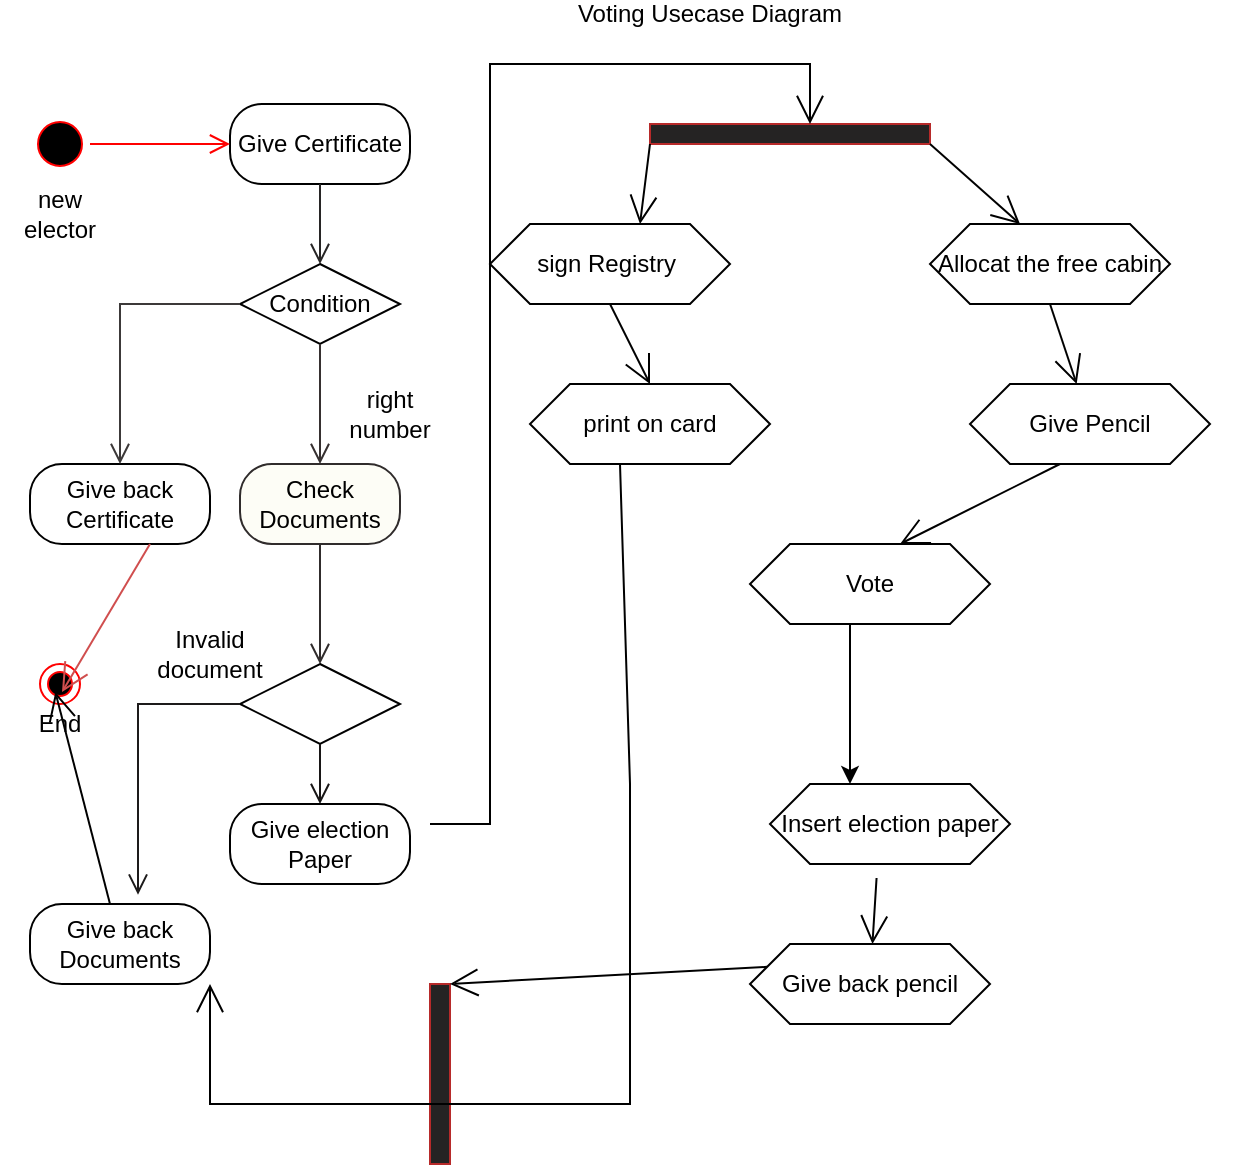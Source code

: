 <mxfile version="22.0.2" type="device">
  <diagram name="Page-1" id="xDV0ZZMxnwfIBPDk_s3Y">
    <mxGraphModel dx="772" dy="504" grid="1" gridSize="10" guides="1" tooltips="1" connect="1" arrows="1" fold="1" page="1" pageScale="1" pageWidth="850" pageHeight="1100" math="0" shadow="0">
      <root>
        <mxCell id="0" />
        <mxCell id="1" parent="0" />
        <mxCell id="7MIxbQxg6jOdyxkSIOHP-3" value="Give Certificate" style="rounded=1;whiteSpace=wrap;html=1;arcSize=40;" vertex="1" parent="1">
          <mxGeometry x="120" y="60" width="90" height="40" as="geometry" />
        </mxCell>
        <mxCell id="7MIxbQxg6jOdyxkSIOHP-4" value="" style="edgeStyle=orthogonalEdgeStyle;html=1;verticalAlign=bottom;endArrow=open;endSize=8;strokeColor=#272525;rounded=0;" edge="1" parent="1">
          <mxGeometry relative="1" as="geometry">
            <mxPoint x="165" y="140" as="targetPoint" />
            <mxPoint x="165" y="100" as="sourcePoint" />
          </mxGeometry>
        </mxCell>
        <mxCell id="7MIxbQxg6jOdyxkSIOHP-5" value="" style="ellipse;html=1;shape=endState;fillColor=#000000;strokeColor=#ff0000;" vertex="1" parent="1">
          <mxGeometry x="25" y="340" width="20" height="20" as="geometry" />
        </mxCell>
        <mxCell id="7MIxbQxg6jOdyxkSIOHP-7" value="" style="edgeStyle=orthogonalEdgeStyle;html=1;verticalAlign=bottom;endArrow=open;endSize=8;strokeColor=#ff0000;rounded=0;entryX=0;entryY=0.5;entryDx=0;entryDy=0;" edge="1" source="7MIxbQxg6jOdyxkSIOHP-6" parent="1" target="7MIxbQxg6jOdyxkSIOHP-3">
          <mxGeometry relative="1" as="geometry">
            <mxPoint x="100" y="120" as="targetPoint" />
            <mxPoint x="40" y="70" as="sourcePoint" />
            <Array as="points">
              <mxPoint x="70" y="80" />
              <mxPoint x="70" y="80" />
            </Array>
          </mxGeometry>
        </mxCell>
        <mxCell id="7MIxbQxg6jOdyxkSIOHP-6" value="" style="ellipse;html=1;shape=startState;fillColor=#000000;strokeColor=#ff0000;" vertex="1" parent="1">
          <mxGeometry x="20" y="65" width="30" height="30" as="geometry" />
        </mxCell>
        <mxCell id="7MIxbQxg6jOdyxkSIOHP-10" value="Give back Certificate" style="rounded=1;whiteSpace=wrap;html=1;arcSize=40;" vertex="1" parent="1">
          <mxGeometry x="20" y="240" width="90" height="40" as="geometry" />
        </mxCell>
        <mxCell id="7MIxbQxg6jOdyxkSIOHP-16" value="Condition" style="rhombus;whiteSpace=wrap;html=1;" vertex="1" parent="1">
          <mxGeometry x="125" y="140" width="80" height="40" as="geometry" />
        </mxCell>
        <mxCell id="7MIxbQxg6jOdyxkSIOHP-17" value="" style="edgeStyle=orthogonalEdgeStyle;html=1;align=left;verticalAlign=bottom;endArrow=open;endSize=8;strokeColor=#363030;rounded=0;entryX=0.5;entryY=0;entryDx=0;entryDy=0;" edge="1" source="7MIxbQxg6jOdyxkSIOHP-16" parent="1" target="7MIxbQxg6jOdyxkSIOHP-21">
          <mxGeometry x="-1" relative="1" as="geometry">
            <mxPoint x="160" y="240" as="targetPoint" />
          </mxGeometry>
        </mxCell>
        <mxCell id="7MIxbQxg6jOdyxkSIOHP-18" value="" style="edgeStyle=orthogonalEdgeStyle;html=1;align=left;verticalAlign=top;endArrow=open;endSize=8;strokeColor=#3c3939;rounded=0;entryX=0.5;entryY=0;entryDx=0;entryDy=0;" edge="1" source="7MIxbQxg6jOdyxkSIOHP-16" parent="1" target="7MIxbQxg6jOdyxkSIOHP-10">
          <mxGeometry x="1" y="73" relative="1" as="geometry">
            <mxPoint x="110" y="310" as="targetPoint" />
            <mxPoint x="-53" y="68" as="offset" />
          </mxGeometry>
        </mxCell>
        <mxCell id="7MIxbQxg6jOdyxkSIOHP-21" value="Check Documents" style="rounded=1;whiteSpace=wrap;html=1;arcSize=40;fontColor=#000000;fillColor=#fdfdf6;strokeColor=#302c2c;" vertex="1" parent="1">
          <mxGeometry x="125" y="240" width="80" height="40" as="geometry" />
        </mxCell>
        <mxCell id="7MIxbQxg6jOdyxkSIOHP-22" value="" style="edgeStyle=orthogonalEdgeStyle;html=1;verticalAlign=bottom;endArrow=open;endSize=8;strokeColor=#302c2c;rounded=0;" edge="1" source="7MIxbQxg6jOdyxkSIOHP-21" parent="1">
          <mxGeometry relative="1" as="geometry">
            <mxPoint x="165" y="340" as="targetPoint" />
          </mxGeometry>
        </mxCell>
        <mxCell id="7MIxbQxg6jOdyxkSIOHP-28" value="" style="rhombus;whiteSpace=wrap;html=1;" vertex="1" parent="1">
          <mxGeometry x="125" y="340" width="80" height="40" as="geometry" />
        </mxCell>
        <mxCell id="7MIxbQxg6jOdyxkSIOHP-29" value="" style="edgeStyle=orthogonalEdgeStyle;html=1;align=left;verticalAlign=bottom;endArrow=open;endSize=8;strokeColor=#181616;rounded=0;" edge="1" source="7MIxbQxg6jOdyxkSIOHP-28" parent="1">
          <mxGeometry x="-1" relative="1" as="geometry">
            <mxPoint x="165" y="410" as="targetPoint" />
          </mxGeometry>
        </mxCell>
        <mxCell id="7MIxbQxg6jOdyxkSIOHP-30" value="" style="edgeStyle=orthogonalEdgeStyle;html=1;align=left;verticalAlign=top;endArrow=open;endSize=8;strokeColor=#1d1b1b;rounded=0;entryX=0.6;entryY=-0.117;entryDx=0;entryDy=0;entryPerimeter=0;" edge="1" source="7MIxbQxg6jOdyxkSIOHP-28" parent="1" target="7MIxbQxg6jOdyxkSIOHP-33">
          <mxGeometry x="-1" relative="1" as="geometry">
            <mxPoint x="80" y="310" as="targetPoint" />
          </mxGeometry>
        </mxCell>
        <mxCell id="7MIxbQxg6jOdyxkSIOHP-31" value="Give election Paper" style="rounded=1;whiteSpace=wrap;html=1;arcSize=40;" vertex="1" parent="1">
          <mxGeometry x="120" y="410" width="90" height="40" as="geometry" />
        </mxCell>
        <mxCell id="7MIxbQxg6jOdyxkSIOHP-33" value="Give back Documents" style="rounded=1;whiteSpace=wrap;html=1;arcSize=40;" vertex="1" parent="1">
          <mxGeometry x="20" y="460" width="90" height="40" as="geometry" />
        </mxCell>
        <mxCell id="7MIxbQxg6jOdyxkSIOHP-36" value="" style="endArrow=open;endFill=1;endSize=12;html=1;rounded=0;entryX=0.55;entryY=0.7;entryDx=0;entryDy=0;entryPerimeter=0;strokeColor=#d04e4e;" edge="1" parent="1" target="7MIxbQxg6jOdyxkSIOHP-5">
          <mxGeometry width="160" relative="1" as="geometry">
            <mxPoint x="80" y="280" as="sourcePoint" />
            <mxPoint x="240" y="280" as="targetPoint" />
          </mxGeometry>
        </mxCell>
        <mxCell id="7MIxbQxg6jOdyxkSIOHP-37" value="End&lt;br&gt;" style="text;html=1;strokeColor=none;fillColor=none;align=center;verticalAlign=middle;whiteSpace=wrap;rounded=0;" vertex="1" parent="1">
          <mxGeometry x="5" y="360" width="60" height="20" as="geometry" />
        </mxCell>
        <mxCell id="7MIxbQxg6jOdyxkSIOHP-38" value="" style="endArrow=open;endFill=1;endSize=12;html=1;rounded=0;entryX=0.461;entryY=-0.3;entryDx=0;entryDy=0;entryPerimeter=0;" edge="1" parent="1" target="7MIxbQxg6jOdyxkSIOHP-37">
          <mxGeometry width="160" relative="1" as="geometry">
            <mxPoint x="60" y="460" as="sourcePoint" />
            <mxPoint x="220" y="460" as="targetPoint" />
          </mxGeometry>
        </mxCell>
        <mxCell id="7MIxbQxg6jOdyxkSIOHP-40" value="" style="html=1;points=[[0,0,0,0,5],[0,1,0,0,-5],[1,0,0,0,5],[1,1,0,0,-5]];perimeter=orthogonalPerimeter;outlineConnect=0;targetShapes=umlLifeline;portConstraint=eastwest;newEdgeStyle={&quot;curved&quot;:0,&quot;rounded&quot;:0};direction=west;fillColor=#252323;strokeColor=#b72a2a;" vertex="1" parent="1">
          <mxGeometry x="220" y="500" width="10" height="90" as="geometry" />
        </mxCell>
        <mxCell id="7MIxbQxg6jOdyxkSIOHP-44" value="sign Registry&amp;nbsp;" style="shape=hexagon;perimeter=hexagonPerimeter2;whiteSpace=wrap;html=1;fixedSize=1;" vertex="1" parent="1">
          <mxGeometry x="250" y="120" width="120" height="40" as="geometry" />
        </mxCell>
        <mxCell id="7MIxbQxg6jOdyxkSIOHP-46" value="Allocat the free cabin" style="shape=hexagon;perimeter=hexagonPerimeter2;whiteSpace=wrap;html=1;fixedSize=1;" vertex="1" parent="1">
          <mxGeometry x="470" y="120" width="120" height="40" as="geometry" />
        </mxCell>
        <mxCell id="7MIxbQxg6jOdyxkSIOHP-47" value="Give Pencil" style="shape=hexagon;perimeter=hexagonPerimeter2;whiteSpace=wrap;html=1;fixedSize=1;" vertex="1" parent="1">
          <mxGeometry x="490" y="200" width="120" height="40" as="geometry" />
        </mxCell>
        <mxCell id="7MIxbQxg6jOdyxkSIOHP-48" value="print on card" style="shape=hexagon;perimeter=hexagonPerimeter2;whiteSpace=wrap;html=1;fixedSize=1;" vertex="1" parent="1">
          <mxGeometry x="270" y="200" width="120" height="40" as="geometry" />
        </mxCell>
        <mxCell id="7MIxbQxg6jOdyxkSIOHP-56" value="" style="edgeStyle=orthogonalEdgeStyle;rounded=0;orthogonalLoop=1;jettySize=auto;html=1;" edge="1" parent="1" source="7MIxbQxg6jOdyxkSIOHP-49" target="7MIxbQxg6jOdyxkSIOHP-50">
          <mxGeometry relative="1" as="geometry">
            <Array as="points">
              <mxPoint x="430" y="390" />
              <mxPoint x="430" y="390" />
            </Array>
          </mxGeometry>
        </mxCell>
        <mxCell id="7MIxbQxg6jOdyxkSIOHP-49" value="Vote" style="shape=hexagon;perimeter=hexagonPerimeter2;whiteSpace=wrap;html=1;fixedSize=1;" vertex="1" parent="1">
          <mxGeometry x="380" y="280" width="120" height="40" as="geometry" />
        </mxCell>
        <mxCell id="7MIxbQxg6jOdyxkSIOHP-50" value="Insert election paper" style="shape=hexagon;perimeter=hexagonPerimeter2;whiteSpace=wrap;html=1;fixedSize=1;" vertex="1" parent="1">
          <mxGeometry x="390" y="400" width="120" height="40" as="geometry" />
        </mxCell>
        <mxCell id="7MIxbQxg6jOdyxkSIOHP-51" value="Give back pencil" style="shape=hexagon;perimeter=hexagonPerimeter2;whiteSpace=wrap;html=1;fixedSize=1;" vertex="1" parent="1">
          <mxGeometry x="380" y="480" width="120" height="40" as="geometry" />
        </mxCell>
        <mxCell id="7MIxbQxg6jOdyxkSIOHP-52" value="" style="html=1;points=[[0,0,0,0,5],[0,1,0,0,-5],[1,0,0,0,5],[1,1,0,0,-5]];perimeter=orthogonalPerimeter;outlineConnect=0;targetShapes=umlLifeline;portConstraint=eastwest;newEdgeStyle={&quot;curved&quot;:0,&quot;rounded&quot;:0};direction=south;fillColor=#252323;strokeColor=#b72a2a;" vertex="1" parent="1">
          <mxGeometry x="330" y="70" width="140" height="10" as="geometry" />
        </mxCell>
        <mxCell id="7MIxbQxg6jOdyxkSIOHP-54" value="" style="endArrow=open;endFill=1;endSize=12;html=1;rounded=0;exitX=1;exitY=0.25;exitDx=0;exitDy=0;" edge="1" parent="1" target="7MIxbQxg6jOdyxkSIOHP-52">
          <mxGeometry width="160" relative="1" as="geometry">
            <mxPoint x="220" y="420" as="sourcePoint" />
            <mxPoint x="410" y="50" as="targetPoint" />
            <Array as="points">
              <mxPoint x="250" y="420" />
              <mxPoint x="250" y="330" />
              <mxPoint x="250" y="210" />
              <mxPoint x="250" y="100" />
              <mxPoint x="250" y="40" />
              <mxPoint x="410" y="40" />
            </Array>
          </mxGeometry>
        </mxCell>
        <mxCell id="7MIxbQxg6jOdyxkSIOHP-63" value="" style="endArrow=open;endFill=1;endSize=12;html=1;rounded=0;exitX=0;exitY=0.25;exitDx=0;exitDy=0;" edge="1" parent="1" source="7MIxbQxg6jOdyxkSIOHP-51" target="7MIxbQxg6jOdyxkSIOHP-40">
          <mxGeometry width="160" relative="1" as="geometry">
            <mxPoint x="210" y="370" as="sourcePoint" />
            <mxPoint x="370" y="370" as="targetPoint" />
          </mxGeometry>
        </mxCell>
        <mxCell id="7MIxbQxg6jOdyxkSIOHP-67" value="" style="endArrow=open;endFill=1;endSize=12;html=1;rounded=0;entryX=0.375;entryY=0;entryDx=0;entryDy=0;" edge="1" parent="1" source="7MIxbQxg6jOdyxkSIOHP-52" target="7MIxbQxg6jOdyxkSIOHP-46">
          <mxGeometry width="160" relative="1" as="geometry">
            <mxPoint x="360" y="300" as="sourcePoint" />
            <mxPoint x="520" y="300" as="targetPoint" />
          </mxGeometry>
        </mxCell>
        <mxCell id="7MIxbQxg6jOdyxkSIOHP-69" value="" style="endArrow=open;endFill=1;endSize=12;html=1;rounded=0;entryX=0.625;entryY=0;entryDx=0;entryDy=0;" edge="1" parent="1" source="7MIxbQxg6jOdyxkSIOHP-52" target="7MIxbQxg6jOdyxkSIOHP-44">
          <mxGeometry width="160" relative="1" as="geometry">
            <mxPoint x="320" y="70" as="sourcePoint" />
            <mxPoint x="499.767" y="270" as="targetPoint" />
          </mxGeometry>
        </mxCell>
        <mxCell id="7MIxbQxg6jOdyxkSIOHP-71" value="" style="endArrow=open;endFill=1;endSize=12;html=1;rounded=0;exitX=0.5;exitY=1;exitDx=0;exitDy=0;entryX=0.5;entryY=0;entryDx=0;entryDy=0;" edge="1" parent="1" source="7MIxbQxg6jOdyxkSIOHP-44" target="7MIxbQxg6jOdyxkSIOHP-48">
          <mxGeometry width="160" relative="1" as="geometry">
            <mxPoint x="360" y="300" as="sourcePoint" />
            <mxPoint x="520" y="300" as="targetPoint" />
          </mxGeometry>
        </mxCell>
        <mxCell id="7MIxbQxg6jOdyxkSIOHP-73" value="" style="endArrow=open;endFill=1;endSize=12;html=1;rounded=0;exitX=0.5;exitY=1;exitDx=0;exitDy=0;" edge="1" parent="1" source="7MIxbQxg6jOdyxkSIOHP-46" target="7MIxbQxg6jOdyxkSIOHP-47">
          <mxGeometry width="160" relative="1" as="geometry">
            <mxPoint x="360" y="300" as="sourcePoint" />
            <mxPoint x="520" y="300" as="targetPoint" />
          </mxGeometry>
        </mxCell>
        <mxCell id="7MIxbQxg6jOdyxkSIOHP-75" value="" style="endArrow=open;endFill=1;endSize=12;html=1;rounded=0;exitX=0.375;exitY=1;exitDx=0;exitDy=0;entryX=0.625;entryY=0;entryDx=0;entryDy=0;" edge="1" parent="1" source="7MIxbQxg6jOdyxkSIOHP-47" target="7MIxbQxg6jOdyxkSIOHP-49">
          <mxGeometry width="160" relative="1" as="geometry">
            <mxPoint x="360" y="300" as="sourcePoint" />
            <mxPoint x="520" y="300" as="targetPoint" />
          </mxGeometry>
        </mxCell>
        <mxCell id="7MIxbQxg6jOdyxkSIOHP-76" value="" style="endArrow=open;endFill=1;endSize=12;html=1;rounded=0;exitX=0.444;exitY=1.175;exitDx=0;exitDy=0;exitPerimeter=0;" edge="1" parent="1" source="7MIxbQxg6jOdyxkSIOHP-50" target="7MIxbQxg6jOdyxkSIOHP-51">
          <mxGeometry width="160" relative="1" as="geometry">
            <mxPoint x="360" y="300" as="sourcePoint" />
            <mxPoint x="520" y="300" as="targetPoint" />
          </mxGeometry>
        </mxCell>
        <mxCell id="7MIxbQxg6jOdyxkSIOHP-77" value="" style="endArrow=open;endFill=1;endSize=12;html=1;rounded=0;exitX=0.375;exitY=1;exitDx=0;exitDy=0;entryX=1;entryY=1;entryDx=0;entryDy=0;" edge="1" parent="1" source="7MIxbQxg6jOdyxkSIOHP-48" target="7MIxbQxg6jOdyxkSIOHP-33">
          <mxGeometry width="160" relative="1" as="geometry">
            <mxPoint x="360" y="360" as="sourcePoint" />
            <mxPoint x="520" y="360" as="targetPoint" />
            <Array as="points">
              <mxPoint x="320" y="400" />
              <mxPoint x="320" y="560" />
              <mxPoint x="190" y="560" />
              <mxPoint x="110" y="560" />
            </Array>
          </mxGeometry>
        </mxCell>
        <mxCell id="7MIxbQxg6jOdyxkSIOHP-78" value="new elector" style="text;html=1;strokeColor=none;fillColor=none;align=center;verticalAlign=middle;whiteSpace=wrap;rounded=0;" vertex="1" parent="1">
          <mxGeometry x="5" y="100" width="60" height="30" as="geometry" />
        </mxCell>
        <mxCell id="7MIxbQxg6jOdyxkSIOHP-79" value="right number&lt;br&gt;" style="text;html=1;strokeColor=none;fillColor=none;align=center;verticalAlign=middle;whiteSpace=wrap;rounded=0;" vertex="1" parent="1">
          <mxGeometry x="170" y="200" width="60" height="30" as="geometry" />
        </mxCell>
        <mxCell id="7MIxbQxg6jOdyxkSIOHP-84" value="Voting Usecase Diagram" style="text;html=1;strokeColor=none;fillColor=none;align=center;verticalAlign=middle;whiteSpace=wrap;rounded=0;" vertex="1" parent="1">
          <mxGeometry x="90" y="10" width="540" height="10" as="geometry" />
        </mxCell>
        <mxCell id="7MIxbQxg6jOdyxkSIOHP-85" value="Invalid document" style="text;html=1;strokeColor=none;fillColor=none;align=center;verticalAlign=middle;whiteSpace=wrap;rounded=0;" vertex="1" parent="1">
          <mxGeometry x="80" y="320" width="60" height="30" as="geometry" />
        </mxCell>
      </root>
    </mxGraphModel>
  </diagram>
</mxfile>
